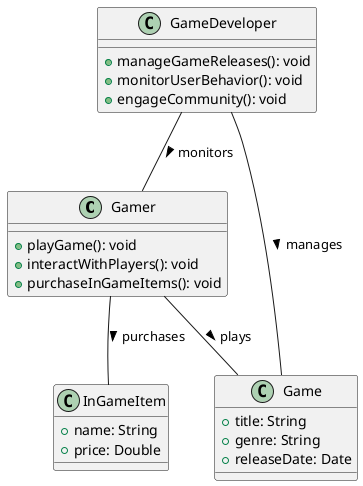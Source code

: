 @startuml

class Gamer {
  +playGame(): void
  +interactWithPlayers(): void
  +purchaseInGameItems(): void
}

class GameDeveloper {
  +manageGameReleases(): void
  +monitorUserBehavior(): void
  +engageCommunity(): void
}

class Game {
  +title: String
  +genre: String
  +releaseDate: Date
}

class InGameItem {
  +name: String
  +price: Double
}

Gamer -- Game : plays >
Gamer -- InGameItem : purchases >
GameDeveloper -- Game : manages >
GameDeveloper -- Gamer : monitors >

@enduml